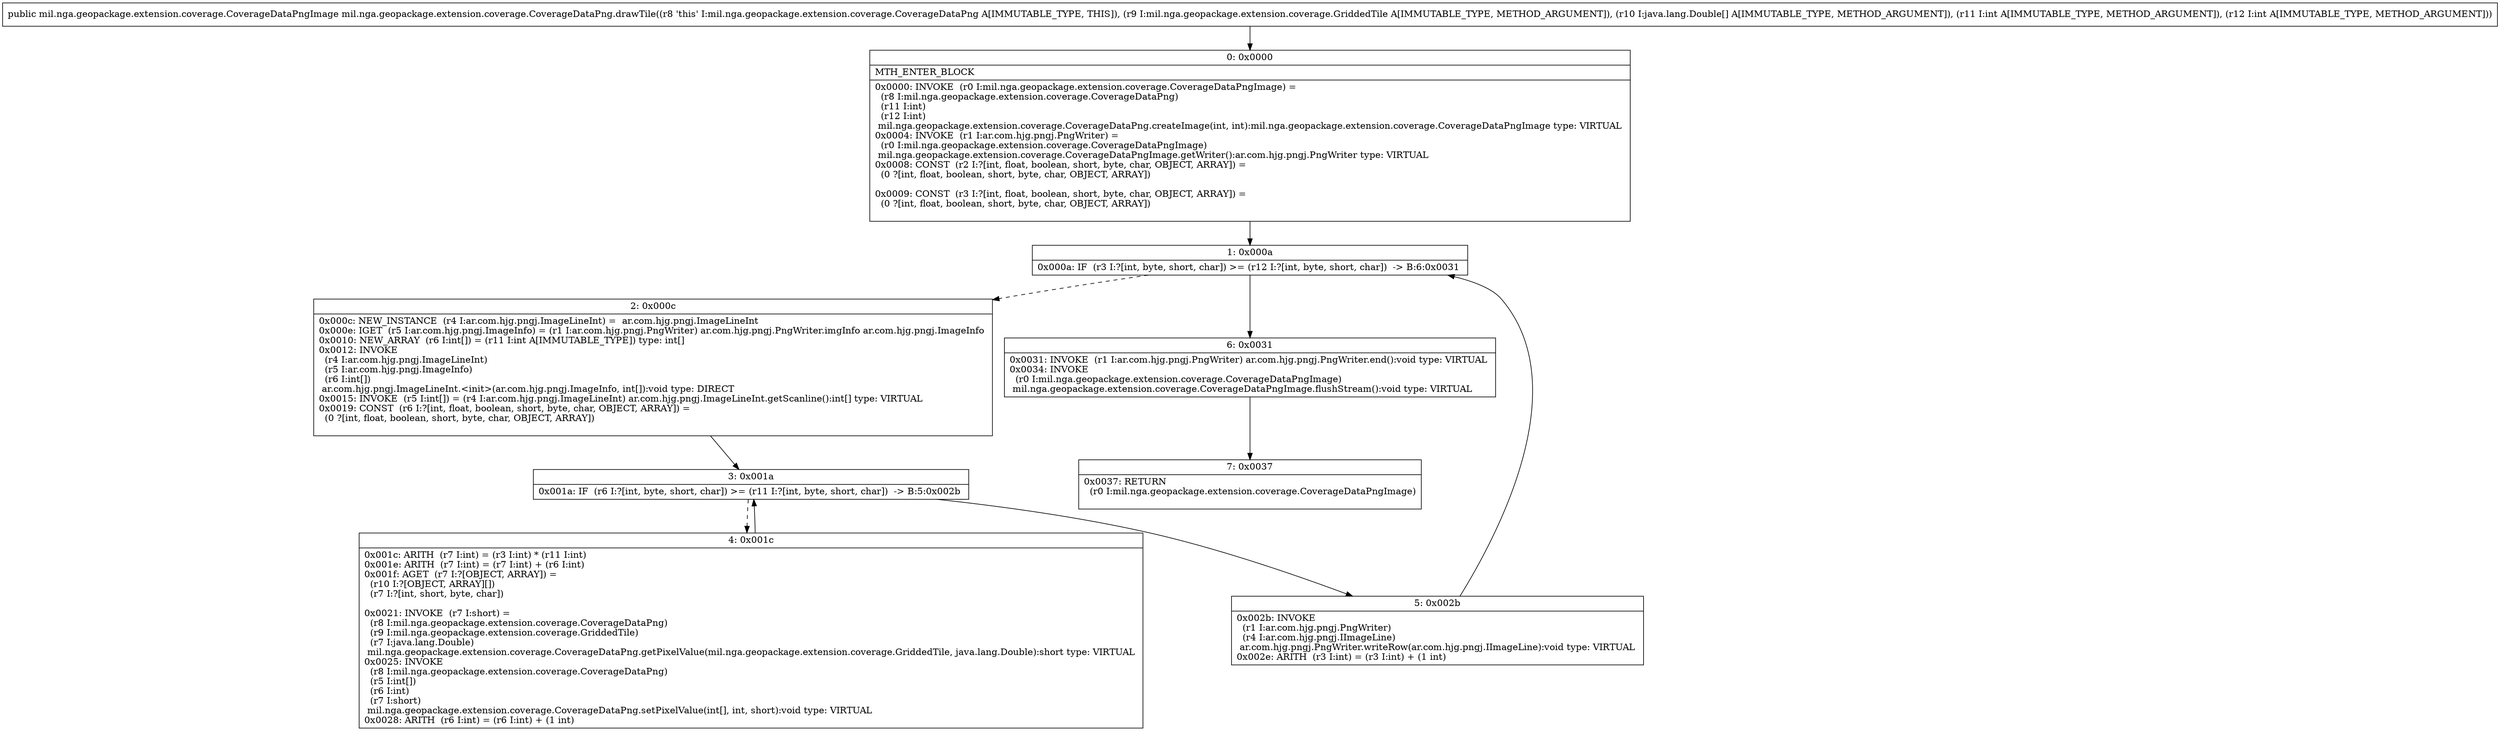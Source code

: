 digraph "CFG formil.nga.geopackage.extension.coverage.CoverageDataPng.drawTile(Lmil\/nga\/geopackage\/extension\/coverage\/GriddedTile;[Ljava\/lang\/Double;II)Lmil\/nga\/geopackage\/extension\/coverage\/CoverageDataPngImage;" {
Node_0 [shape=record,label="{0\:\ 0x0000|MTH_ENTER_BLOCK\l|0x0000: INVOKE  (r0 I:mil.nga.geopackage.extension.coverage.CoverageDataPngImage) = \l  (r8 I:mil.nga.geopackage.extension.coverage.CoverageDataPng)\l  (r11 I:int)\l  (r12 I:int)\l mil.nga.geopackage.extension.coverage.CoverageDataPng.createImage(int, int):mil.nga.geopackage.extension.coverage.CoverageDataPngImage type: VIRTUAL \l0x0004: INVOKE  (r1 I:ar.com.hjg.pngj.PngWriter) = \l  (r0 I:mil.nga.geopackage.extension.coverage.CoverageDataPngImage)\l mil.nga.geopackage.extension.coverage.CoverageDataPngImage.getWriter():ar.com.hjg.pngj.PngWriter type: VIRTUAL \l0x0008: CONST  (r2 I:?[int, float, boolean, short, byte, char, OBJECT, ARRAY]) = \l  (0 ?[int, float, boolean, short, byte, char, OBJECT, ARRAY])\l \l0x0009: CONST  (r3 I:?[int, float, boolean, short, byte, char, OBJECT, ARRAY]) = \l  (0 ?[int, float, boolean, short, byte, char, OBJECT, ARRAY])\l \l}"];
Node_1 [shape=record,label="{1\:\ 0x000a|0x000a: IF  (r3 I:?[int, byte, short, char]) \>= (r12 I:?[int, byte, short, char])  \-\> B:6:0x0031 \l}"];
Node_2 [shape=record,label="{2\:\ 0x000c|0x000c: NEW_INSTANCE  (r4 I:ar.com.hjg.pngj.ImageLineInt) =  ar.com.hjg.pngj.ImageLineInt \l0x000e: IGET  (r5 I:ar.com.hjg.pngj.ImageInfo) = (r1 I:ar.com.hjg.pngj.PngWriter) ar.com.hjg.pngj.PngWriter.imgInfo ar.com.hjg.pngj.ImageInfo \l0x0010: NEW_ARRAY  (r6 I:int[]) = (r11 I:int A[IMMUTABLE_TYPE]) type: int[] \l0x0012: INVOKE  \l  (r4 I:ar.com.hjg.pngj.ImageLineInt)\l  (r5 I:ar.com.hjg.pngj.ImageInfo)\l  (r6 I:int[])\l ar.com.hjg.pngj.ImageLineInt.\<init\>(ar.com.hjg.pngj.ImageInfo, int[]):void type: DIRECT \l0x0015: INVOKE  (r5 I:int[]) = (r4 I:ar.com.hjg.pngj.ImageLineInt) ar.com.hjg.pngj.ImageLineInt.getScanline():int[] type: VIRTUAL \l0x0019: CONST  (r6 I:?[int, float, boolean, short, byte, char, OBJECT, ARRAY]) = \l  (0 ?[int, float, boolean, short, byte, char, OBJECT, ARRAY])\l \l}"];
Node_3 [shape=record,label="{3\:\ 0x001a|0x001a: IF  (r6 I:?[int, byte, short, char]) \>= (r11 I:?[int, byte, short, char])  \-\> B:5:0x002b \l}"];
Node_4 [shape=record,label="{4\:\ 0x001c|0x001c: ARITH  (r7 I:int) = (r3 I:int) * (r11 I:int) \l0x001e: ARITH  (r7 I:int) = (r7 I:int) + (r6 I:int) \l0x001f: AGET  (r7 I:?[OBJECT, ARRAY]) = \l  (r10 I:?[OBJECT, ARRAY][])\l  (r7 I:?[int, short, byte, char])\l \l0x0021: INVOKE  (r7 I:short) = \l  (r8 I:mil.nga.geopackage.extension.coverage.CoverageDataPng)\l  (r9 I:mil.nga.geopackage.extension.coverage.GriddedTile)\l  (r7 I:java.lang.Double)\l mil.nga.geopackage.extension.coverage.CoverageDataPng.getPixelValue(mil.nga.geopackage.extension.coverage.GriddedTile, java.lang.Double):short type: VIRTUAL \l0x0025: INVOKE  \l  (r8 I:mil.nga.geopackage.extension.coverage.CoverageDataPng)\l  (r5 I:int[])\l  (r6 I:int)\l  (r7 I:short)\l mil.nga.geopackage.extension.coverage.CoverageDataPng.setPixelValue(int[], int, short):void type: VIRTUAL \l0x0028: ARITH  (r6 I:int) = (r6 I:int) + (1 int) \l}"];
Node_5 [shape=record,label="{5\:\ 0x002b|0x002b: INVOKE  \l  (r1 I:ar.com.hjg.pngj.PngWriter)\l  (r4 I:ar.com.hjg.pngj.IImageLine)\l ar.com.hjg.pngj.PngWriter.writeRow(ar.com.hjg.pngj.IImageLine):void type: VIRTUAL \l0x002e: ARITH  (r3 I:int) = (r3 I:int) + (1 int) \l}"];
Node_6 [shape=record,label="{6\:\ 0x0031|0x0031: INVOKE  (r1 I:ar.com.hjg.pngj.PngWriter) ar.com.hjg.pngj.PngWriter.end():void type: VIRTUAL \l0x0034: INVOKE  \l  (r0 I:mil.nga.geopackage.extension.coverage.CoverageDataPngImage)\l mil.nga.geopackage.extension.coverage.CoverageDataPngImage.flushStream():void type: VIRTUAL \l}"];
Node_7 [shape=record,label="{7\:\ 0x0037|0x0037: RETURN  \l  (r0 I:mil.nga.geopackage.extension.coverage.CoverageDataPngImage)\l \l}"];
MethodNode[shape=record,label="{public mil.nga.geopackage.extension.coverage.CoverageDataPngImage mil.nga.geopackage.extension.coverage.CoverageDataPng.drawTile((r8 'this' I:mil.nga.geopackage.extension.coverage.CoverageDataPng A[IMMUTABLE_TYPE, THIS]), (r9 I:mil.nga.geopackage.extension.coverage.GriddedTile A[IMMUTABLE_TYPE, METHOD_ARGUMENT]), (r10 I:java.lang.Double[] A[IMMUTABLE_TYPE, METHOD_ARGUMENT]), (r11 I:int A[IMMUTABLE_TYPE, METHOD_ARGUMENT]), (r12 I:int A[IMMUTABLE_TYPE, METHOD_ARGUMENT])) }"];
MethodNode -> Node_0;
Node_0 -> Node_1;
Node_1 -> Node_2[style=dashed];
Node_1 -> Node_6;
Node_2 -> Node_3;
Node_3 -> Node_4[style=dashed];
Node_3 -> Node_5;
Node_4 -> Node_3;
Node_5 -> Node_1;
Node_6 -> Node_7;
}


